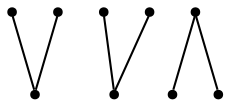graph {
  node [shape=point,comment="{\"directed\":false,\"doi\":\"10.4230/LIPIcs.GD.2024.34\",\"figure\":\"4 (2)\"}"]

  v0 [pos="844.699242115402,1867.383085723613"]
  v1 [pos="728.0004972827853,1817.381304888169"]
  v2 [pos="728.0004972827853,1950.71938711602"]
  v3 [pos="611.301688854365,1850.7158254451317"]
  v4 [pos="878.0417588092364,1884.0503460020946"]
  v5 [pos="611.301688854365,1917.3848665590572"]
  v6 [pos="544.6166554666963,1884.0503460020946"]
  v7 [pos="728.0004972827853,1850.7158254451317"]
  v8 [pos="728.0004972827853,1917.3848665590572"]

  v0 -- v1 [id="-1",pos="844.699242115402,1867.383085723613 878.04182240504,1817.381304888169 911.3843390988743,1834.0485651666504 922.49986804063,1859.0494555843725 933.6113268509531,1884.0503460020946 922.49986804063,1917.3848665590572 900.2688101571188,1931.2728937393445 878.04182240504,1945.1649900749733 844.6993057112056,1939.6065238785852 819.6924181908298,1903.49683937877 794.6855306704541,1867.383085723613 778.0142723235368,1800.7140446096876 728.0004972827853,1817.381304888169"]
  v6 -- v8 [id="-2",pos="544.6166554666963,1884.0503460020946 566.8436432187751,1950.71938711602 627.9729472012822,1961.8322503534546 728.0004972827853,1917.3848665590572"]
  v2 -- v1 [id="-3",pos="728.0004972827853,1950.71938711602 672.4309928368722,1906.2720033216226 672.4309928368722,1861.8286886825665 728.0004972827853,1817.381304888169"]
  v3 -- v4 [id="-4",pos="611.301688854365,1850.7158254451317 677.9867222420338,1717.3777432172808 811.3567890173713,1717.3777432172808 878.0417588092364,1884.0503460020946"]
  v5 -- v4 [id="-5",pos="611.301688854365,1917.3848665590572 677.9867222420338,2050.722948786908 811.3567890173713,2050.722948786908 878.0417588092364,1884.0503460020946"]
  v6 -- v7 [id="-6",pos="544.6166554666963,1884.0503460020946 566.8436432187751,1817.381304888169 627.9729472012822,1806.2684416507343 728.0004972827853,1850.7158254451317"]
}